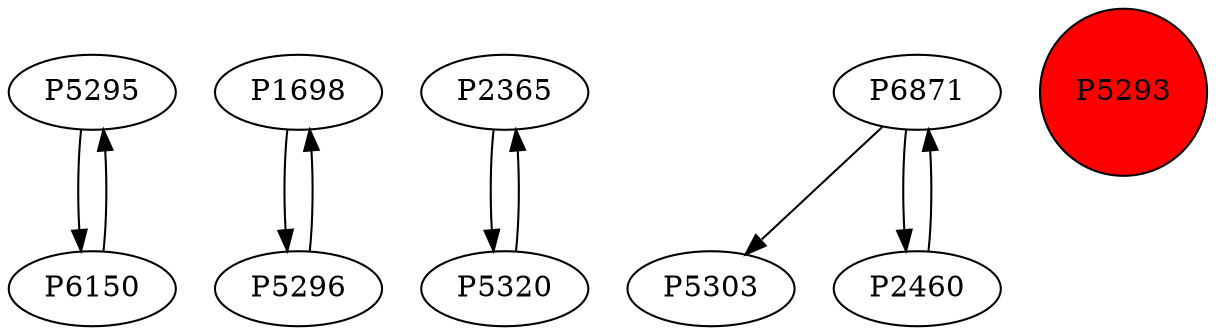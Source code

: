 digraph {
	P5295 -> P6150
	P1698 -> P5296
	P2365 -> P5320
	P6871 -> P5303
	P2460 -> P6871
	P5320 -> P2365
	P6871 -> P2460
	P6150 -> P5295
	P5296 -> P1698
	P5293 [shape=circle]
	P5293 [style=filled]
	P5293 [fillcolor=red]
}